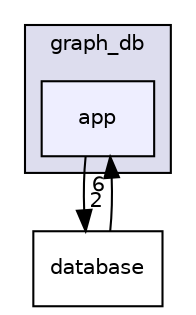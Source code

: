 digraph "/home/runner/work/GraphScope/GraphScope/flex/engines/graph_db/app" {
  compound=true
  node [ fontsize="10", fontname="Helvetica"];
  edge [ labelfontsize="10", labelfontname="Helvetica"];
  subgraph clusterdir_36ec3549fd5133a6f61eb5067c6256de {
    graph [ bgcolor="#ddddee", pencolor="black", label="graph_db" fontname="Helvetica", fontsize="10", URL="dir_36ec3549fd5133a6f61eb5067c6256de.html"]
  dir_d6f73bcc22dbded39dcd0a634c0788cb [shape=box, label="app", style="filled", fillcolor="#eeeeff", pencolor="black", URL="dir_d6f73bcc22dbded39dcd0a634c0788cb.html"];
  }
  dir_b22b7d531418ac8eb6812a94ced2c381 [shape=box label="database" URL="dir_b22b7d531418ac8eb6812a94ced2c381.html"];
  dir_b22b7d531418ac8eb6812a94ced2c381->dir_d6f73bcc22dbded39dcd0a634c0788cb [headlabel="6", labeldistance=1.5 headhref="dir_000004_000003.html"];
  dir_d6f73bcc22dbded39dcd0a634c0788cb->dir_b22b7d531418ac8eb6812a94ced2c381 [headlabel="2", labeldistance=1.5 headhref="dir_000003_000004.html"];
}
